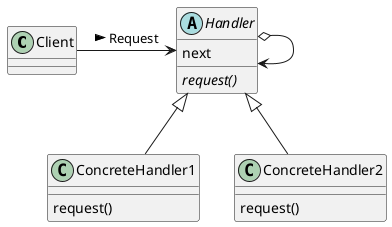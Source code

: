 @startuml Chain of Responsibility pattern

class Client

abstract Handler
Handler : next
Handler : {abstract} request()

class ConcreteHandler1
ConcreteHandler1 : request()

class ConcreteHandler2
ConcreteHandler2 : request()

Client -right-> Handler : Request >
Handler o-right-> Handler
ConcreteHandler1 -up-|> Handler
ConcreteHandler2 -up-|> Handler

@enduml
